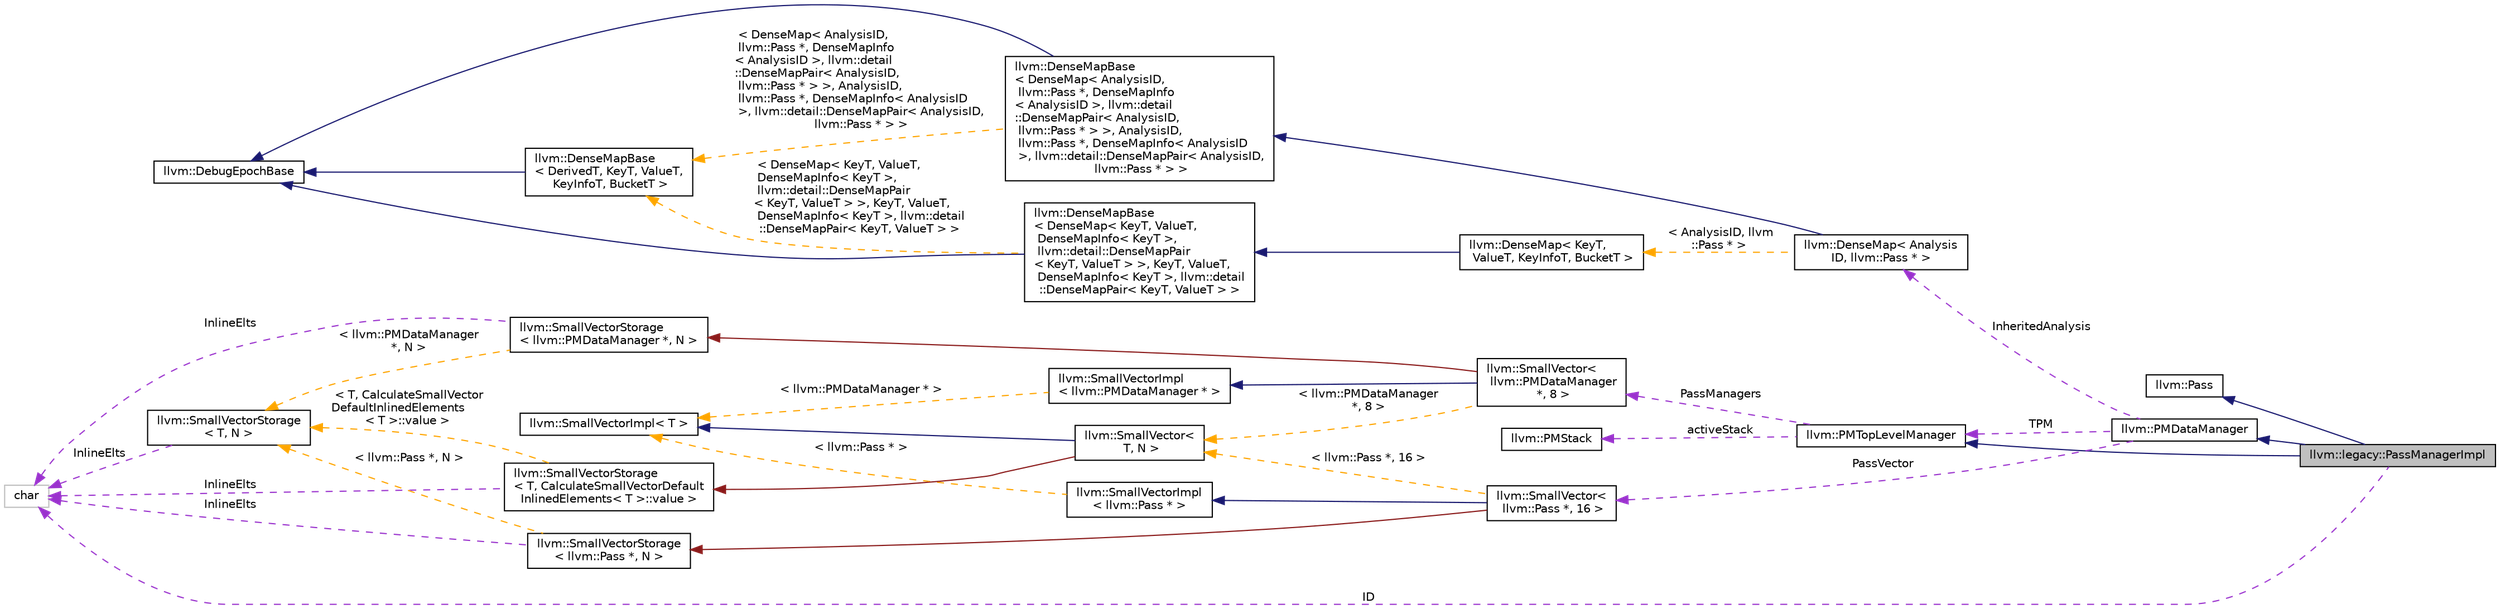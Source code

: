 digraph "llvm::legacy::PassManagerImpl"
{
 // LATEX_PDF_SIZE
  bgcolor="transparent";
  edge [fontname="Helvetica",fontsize="10",labelfontname="Helvetica",labelfontsize="10"];
  node [fontname="Helvetica",fontsize="10",shape=record];
  rankdir="LR";
  Node1 [label="llvm::legacy::PassManagerImpl",height=0.2,width=0.4,color="black", fillcolor="grey75", style="filled", fontcolor="black",tooltip="PassManagerImpl manages MPPassManagers."];
  Node2 -> Node1 [dir="back",color="midnightblue",fontsize="10",style="solid",fontname="Helvetica"];
  Node2 [label="llvm::Pass",height=0.2,width=0.4,color="black",URL="$classllvm_1_1Pass.html",tooltip="Pass interface - Implemented by all 'passes'."];
  Node3 -> Node1 [dir="back",color="midnightblue",fontsize="10",style="solid",fontname="Helvetica"];
  Node3 [label="llvm::PMDataManager",height=0.2,width=0.4,color="black",URL="$classllvm_1_1PMDataManager.html",tooltip="PMDataManager provides the common place to manage the analysis data used by pass managers."];
  Node4 -> Node3 [dir="back",color="darkorchid3",fontsize="10",style="dashed",label=" TPM" ,fontname="Helvetica"];
  Node4 [label="llvm::PMTopLevelManager",height=0.2,width=0.4,color="black",URL="$classllvm_1_1PMTopLevelManager.html",tooltip="PMTopLevelManager manages LastUser info and collects common APIs used by top level pass managers."];
  Node5 -> Node4 [dir="back",color="darkorchid3",fontsize="10",style="dashed",label=" activeStack" ,fontname="Helvetica"];
  Node5 [label="llvm::PMStack",height=0.2,width=0.4,color="black",URL="$classllvm_1_1PMStack.html",tooltip="PMStack - This class implements a stack data structure of PMDataManager pointers."];
  Node6 -> Node4 [dir="back",color="darkorchid3",fontsize="10",style="dashed",label=" PassManagers" ,fontname="Helvetica"];
  Node6 [label="llvm::SmallVector\<\l llvm::PMDataManager\l *, 8 \>",height=0.2,width=0.4,color="black",URL="$classllvm_1_1SmallVector.html",tooltip=" "];
  Node7 -> Node6 [dir="back",color="midnightblue",fontsize="10",style="solid",fontname="Helvetica"];
  Node7 [label="llvm::SmallVectorImpl\l\< llvm::PMDataManager * \>",height=0.2,width=0.4,color="black",URL="$classllvm_1_1SmallVectorImpl.html",tooltip=" "];
  Node8 -> Node7 [dir="back",color="orange",fontsize="10",style="dashed",label=" \< llvm::PMDataManager * \>" ,fontname="Helvetica"];
  Node8 [label="llvm::SmallVectorImpl\< T \>",height=0.2,width=0.4,color="black",URL="$classllvm_1_1SmallVectorImpl.html",tooltip="This class consists of common code factored out of the SmallVector class to reduce code duplication b..."];
  Node9 -> Node6 [dir="back",color="firebrick4",fontsize="10",style="solid",fontname="Helvetica"];
  Node9 [label="llvm::SmallVectorStorage\l\< llvm::PMDataManager *, N \>",height=0.2,width=0.4,color="black",URL="$structllvm_1_1SmallVectorStorage.html",tooltip=" "];
  Node10 -> Node9 [dir="back",color="darkorchid3",fontsize="10",style="dashed",label=" InlineElts" ,fontname="Helvetica"];
  Node10 [label="char",height=0.2,width=0.4,color="grey75",tooltip=" "];
  Node11 -> Node9 [dir="back",color="orange",fontsize="10",style="dashed",label=" \< llvm::PMDataManager\l *, N \>" ,fontname="Helvetica"];
  Node11 [label="llvm::SmallVectorStorage\l\< T, N \>",height=0.2,width=0.4,color="black",URL="$structllvm_1_1SmallVectorStorage.html",tooltip="Storage for the SmallVector elements."];
  Node10 -> Node11 [dir="back",color="darkorchid3",fontsize="10",style="dashed",label=" InlineElts" ,fontname="Helvetica"];
  Node12 -> Node6 [dir="back",color="orange",fontsize="10",style="dashed",label=" \< llvm::PMDataManager\l *, 8 \>" ,fontname="Helvetica"];
  Node12 [label="llvm::SmallVector\<\l T, N \>",height=0.2,width=0.4,color="black",URL="$classllvm_1_1SmallVector.html",tooltip="This is a 'vector' (really, a variable-sized array), optimized for the case when the array is small."];
  Node8 -> Node12 [dir="back",color="midnightblue",fontsize="10",style="solid",fontname="Helvetica"];
  Node13 -> Node12 [dir="back",color="firebrick4",fontsize="10",style="solid",fontname="Helvetica"];
  Node13 [label="llvm::SmallVectorStorage\l\< T, CalculateSmallVectorDefault\lInlinedElements\< T \>::value \>",height=0.2,width=0.4,color="black",URL="$structllvm_1_1SmallVectorStorage.html",tooltip=" "];
  Node10 -> Node13 [dir="back",color="darkorchid3",fontsize="10",style="dashed",label=" InlineElts" ,fontname="Helvetica"];
  Node11 -> Node13 [dir="back",color="orange",fontsize="10",style="dashed",label=" \< T, CalculateSmallVector\lDefaultInlinedElements\l\< T \>::value \>" ,fontname="Helvetica"];
  Node14 -> Node3 [dir="back",color="darkorchid3",fontsize="10",style="dashed",label=" PassVector" ,fontname="Helvetica"];
  Node14 [label="llvm::SmallVector\<\l llvm::Pass *, 16 \>",height=0.2,width=0.4,color="black",URL="$classllvm_1_1SmallVector.html",tooltip=" "];
  Node15 -> Node14 [dir="back",color="midnightblue",fontsize="10",style="solid",fontname="Helvetica"];
  Node15 [label="llvm::SmallVectorImpl\l\< llvm::Pass * \>",height=0.2,width=0.4,color="black",URL="$classllvm_1_1SmallVectorImpl.html",tooltip=" "];
  Node8 -> Node15 [dir="back",color="orange",fontsize="10",style="dashed",label=" \< llvm::Pass * \>" ,fontname="Helvetica"];
  Node16 -> Node14 [dir="back",color="firebrick4",fontsize="10",style="solid",fontname="Helvetica"];
  Node16 [label="llvm::SmallVectorStorage\l\< llvm::Pass *, N \>",height=0.2,width=0.4,color="black",URL="$structllvm_1_1SmallVectorStorage.html",tooltip=" "];
  Node10 -> Node16 [dir="back",color="darkorchid3",fontsize="10",style="dashed",label=" InlineElts" ,fontname="Helvetica"];
  Node11 -> Node16 [dir="back",color="orange",fontsize="10",style="dashed",label=" \< llvm::Pass *, N \>" ,fontname="Helvetica"];
  Node12 -> Node14 [dir="back",color="orange",fontsize="10",style="dashed",label=" \< llvm::Pass *, 16 \>" ,fontname="Helvetica"];
  Node17 -> Node3 [dir="back",color="darkorchid3",fontsize="10",style="dashed",label=" InheritedAnalysis" ,fontname="Helvetica"];
  Node17 [label="llvm::DenseMap\< Analysis\lID, llvm::Pass * \>",height=0.2,width=0.4,color="black",URL="$classllvm_1_1DenseMap.html",tooltip=" "];
  Node18 -> Node17 [dir="back",color="midnightblue",fontsize="10",style="solid",fontname="Helvetica"];
  Node18 [label="llvm::DenseMapBase\l\< DenseMap\< AnalysisID,\l llvm::Pass *, DenseMapInfo\l\< AnalysisID \>, llvm::detail\l::DenseMapPair\< AnalysisID,\l llvm::Pass * \> \>, AnalysisID,\l llvm::Pass *, DenseMapInfo\< AnalysisID\l \>, llvm::detail::DenseMapPair\< AnalysisID,\l llvm::Pass * \> \>",height=0.2,width=0.4,color="black",URL="$classllvm_1_1DenseMapBase.html",tooltip=" "];
  Node19 -> Node18 [dir="back",color="midnightblue",fontsize="10",style="solid",fontname="Helvetica"];
  Node19 [label="llvm::DebugEpochBase",height=0.2,width=0.4,color="black",URL="$classllvm_1_1DebugEpochBase.html",tooltip="A base class for data structure classes wishing to make iterators (\"handles\") pointing into themselve..."];
  Node20 -> Node18 [dir="back",color="orange",fontsize="10",style="dashed",label=" \< DenseMap\< AnalysisID,\l llvm::Pass *, DenseMapInfo\l\< AnalysisID \>, llvm::detail\l::DenseMapPair\< AnalysisID,\l llvm::Pass * \> \>, AnalysisID,\l llvm::Pass *, DenseMapInfo\< AnalysisID\l \>, llvm::detail::DenseMapPair\< AnalysisID,\l llvm::Pass * \> \>" ,fontname="Helvetica"];
  Node20 [label="llvm::DenseMapBase\l\< DerivedT, KeyT, ValueT,\l KeyInfoT, BucketT \>",height=0.2,width=0.4,color="black",URL="$classllvm_1_1DenseMapBase.html",tooltip=" "];
  Node19 -> Node20 [dir="back",color="midnightblue",fontsize="10",style="solid",fontname="Helvetica"];
  Node21 -> Node17 [dir="back",color="orange",fontsize="10",style="dashed",label=" \< AnalysisID, llvm\l::Pass * \>" ,fontname="Helvetica"];
  Node21 [label="llvm::DenseMap\< KeyT,\l ValueT, KeyInfoT, BucketT \>",height=0.2,width=0.4,color="black",URL="$classllvm_1_1DenseMap.html",tooltip=" "];
  Node22 -> Node21 [dir="back",color="midnightblue",fontsize="10",style="solid",fontname="Helvetica"];
  Node22 [label="llvm::DenseMapBase\l\< DenseMap\< KeyT, ValueT,\l DenseMapInfo\< KeyT \>,\l llvm::detail::DenseMapPair\l\< KeyT, ValueT \> \>, KeyT, ValueT,\l DenseMapInfo\< KeyT \>, llvm::detail\l::DenseMapPair\< KeyT, ValueT \> \>",height=0.2,width=0.4,color="black",URL="$classllvm_1_1DenseMapBase.html",tooltip=" "];
  Node19 -> Node22 [dir="back",color="midnightblue",fontsize="10",style="solid",fontname="Helvetica"];
  Node20 -> Node22 [dir="back",color="orange",fontsize="10",style="dashed",label=" \< DenseMap\< KeyT, ValueT,\l DenseMapInfo\< KeyT \>,\l llvm::detail::DenseMapPair\l\< KeyT, ValueT \> \>, KeyT, ValueT,\l DenseMapInfo\< KeyT \>, llvm::detail\l::DenseMapPair\< KeyT, ValueT \> \>" ,fontname="Helvetica"];
  Node4 -> Node1 [dir="back",color="midnightblue",fontsize="10",style="solid",fontname="Helvetica"];
  Node10 -> Node1 [dir="back",color="darkorchid3",fontsize="10",style="dashed",label=" ID" ,fontname="Helvetica"];
}
